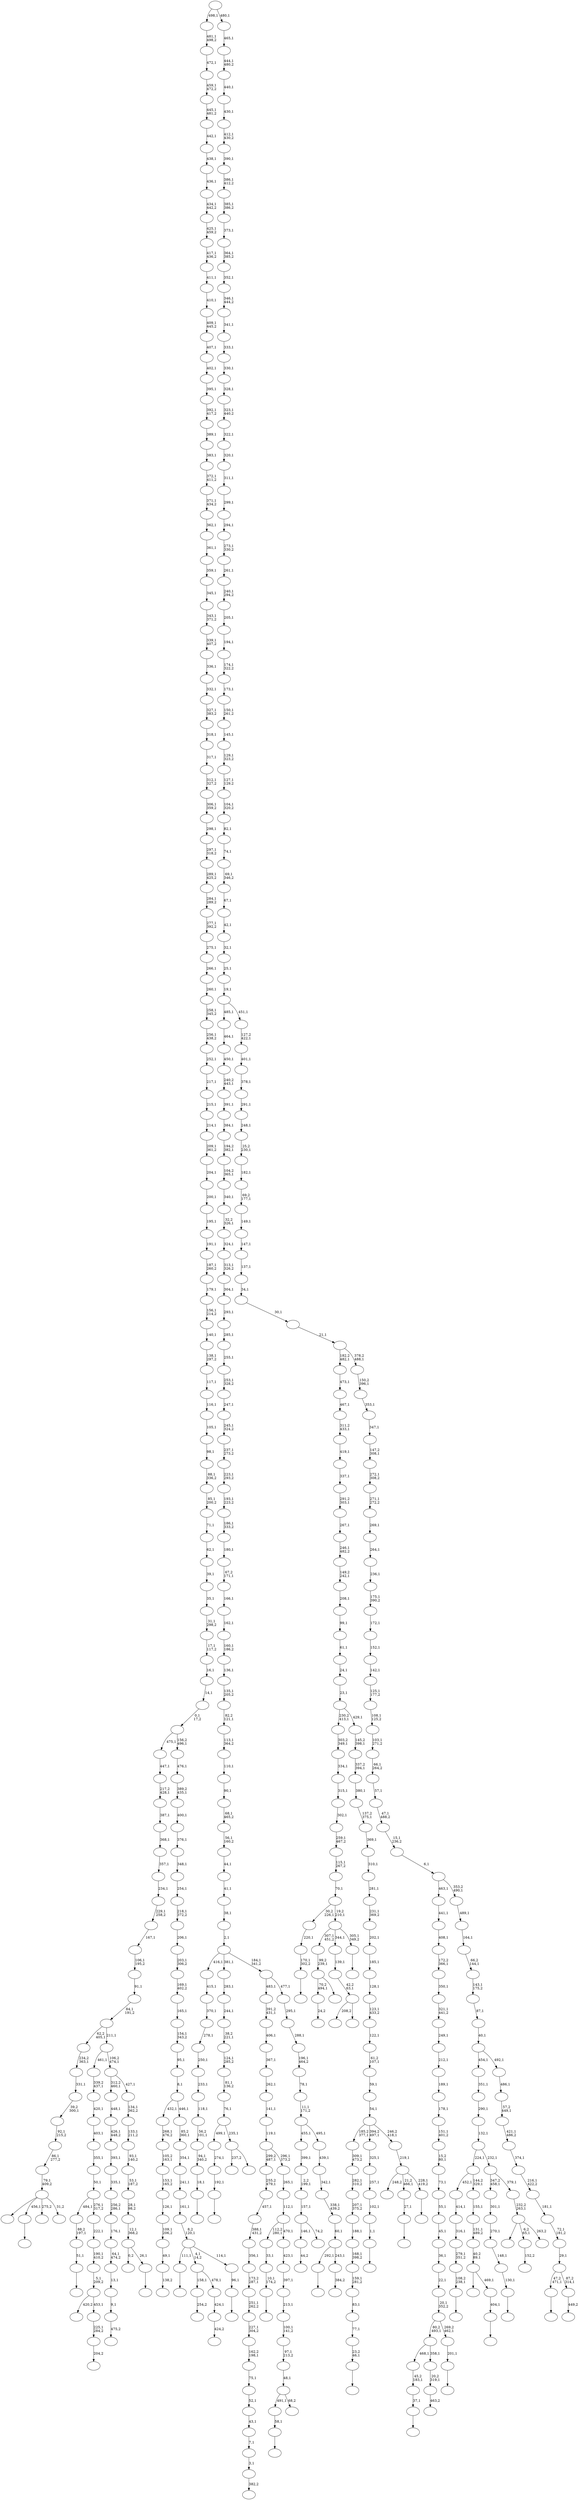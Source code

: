 digraph T {
	550 [label=""]
	549 [label=""]
	548 [label=""]
	547 [label=""]
	546 [label=""]
	545 [label=""]
	544 [label=""]
	543 [label=""]
	542 [label=""]
	541 [label=""]
	540 [label=""]
	539 [label=""]
	538 [label=""]
	537 [label=""]
	536 [label=""]
	535 [label=""]
	534 [label=""]
	533 [label=""]
	532 [label=""]
	531 [label=""]
	530 [label=""]
	529 [label=""]
	528 [label=""]
	527 [label=""]
	526 [label=""]
	525 [label=""]
	524 [label=""]
	523 [label=""]
	522 [label=""]
	521 [label=""]
	520 [label=""]
	519 [label=""]
	518 [label=""]
	517 [label=""]
	516 [label=""]
	515 [label=""]
	514 [label=""]
	513 [label=""]
	512 [label=""]
	511 [label=""]
	510 [label=""]
	509 [label=""]
	508 [label=""]
	507 [label=""]
	506 [label=""]
	505 [label=""]
	504 [label=""]
	503 [label=""]
	502 [label=""]
	501 [label=""]
	500 [label=""]
	499 [label=""]
	498 [label=""]
	497 [label=""]
	496 [label=""]
	495 [label=""]
	494 [label=""]
	493 [label=""]
	492 [label=""]
	491 [label=""]
	490 [label=""]
	489 [label=""]
	488 [label=""]
	487 [label=""]
	486 [label=""]
	485 [label=""]
	484 [label=""]
	483 [label=""]
	482 [label=""]
	481 [label=""]
	480 [label=""]
	479 [label=""]
	478 [label=""]
	477 [label=""]
	476 [label=""]
	475 [label=""]
	474 [label=""]
	473 [label=""]
	472 [label=""]
	471 [label=""]
	470 [label=""]
	469 [label=""]
	468 [label=""]
	467 [label=""]
	466 [label=""]
	465 [label=""]
	464 [label=""]
	463 [label=""]
	462 [label=""]
	461 [label=""]
	460 [label=""]
	459 [label=""]
	458 [label=""]
	457 [label=""]
	456 [label=""]
	455 [label=""]
	454 [label=""]
	453 [label=""]
	452 [label=""]
	451 [label=""]
	450 [label=""]
	449 [label=""]
	448 [label=""]
	447 [label=""]
	446 [label=""]
	445 [label=""]
	444 [label=""]
	443 [label=""]
	442 [label=""]
	441 [label=""]
	440 [label=""]
	439 [label=""]
	438 [label=""]
	437 [label=""]
	436 [label=""]
	435 [label=""]
	434 [label=""]
	433 [label=""]
	432 [label=""]
	431 [label=""]
	430 [label=""]
	429 [label=""]
	428 [label=""]
	427 [label=""]
	426 [label=""]
	425 [label=""]
	424 [label=""]
	423 [label=""]
	422 [label=""]
	421 [label=""]
	420 [label=""]
	419 [label=""]
	418 [label=""]
	417 [label=""]
	416 [label=""]
	415 [label=""]
	414 [label=""]
	413 [label=""]
	412 [label=""]
	411 [label=""]
	410 [label=""]
	409 [label=""]
	408 [label=""]
	407 [label=""]
	406 [label=""]
	405 [label=""]
	404 [label=""]
	403 [label=""]
	402 [label=""]
	401 [label=""]
	400 [label=""]
	399 [label=""]
	398 [label=""]
	397 [label=""]
	396 [label=""]
	395 [label=""]
	394 [label=""]
	393 [label=""]
	392 [label=""]
	391 [label=""]
	390 [label=""]
	389 [label=""]
	388 [label=""]
	387 [label=""]
	386 [label=""]
	385 [label=""]
	384 [label=""]
	383 [label=""]
	382 [label=""]
	381 [label=""]
	380 [label=""]
	379 [label=""]
	378 [label=""]
	377 [label=""]
	376 [label=""]
	375 [label=""]
	374 [label=""]
	373 [label=""]
	372 [label=""]
	371 [label=""]
	370 [label=""]
	369 [label=""]
	368 [label=""]
	367 [label=""]
	366 [label=""]
	365 [label=""]
	364 [label=""]
	363 [label=""]
	362 [label=""]
	361 [label=""]
	360 [label=""]
	359 [label=""]
	358 [label=""]
	357 [label=""]
	356 [label=""]
	355 [label=""]
	354 [label=""]
	353 [label=""]
	352 [label=""]
	351 [label=""]
	350 [label=""]
	349 [label=""]
	348 [label=""]
	347 [label=""]
	346 [label=""]
	345 [label=""]
	344 [label=""]
	343 [label=""]
	342 [label=""]
	341 [label=""]
	340 [label=""]
	339 [label=""]
	338 [label=""]
	337 [label=""]
	336 [label=""]
	335 [label=""]
	334 [label=""]
	333 [label=""]
	332 [label=""]
	331 [label=""]
	330 [label=""]
	329 [label=""]
	328 [label=""]
	327 [label=""]
	326 [label=""]
	325 [label=""]
	324 [label=""]
	323 [label=""]
	322 [label=""]
	321 [label=""]
	320 [label=""]
	319 [label=""]
	318 [label=""]
	317 [label=""]
	316 [label=""]
	315 [label=""]
	314 [label=""]
	313 [label=""]
	312 [label=""]
	311 [label=""]
	310 [label=""]
	309 [label=""]
	308 [label=""]
	307 [label=""]
	306 [label=""]
	305 [label=""]
	304 [label=""]
	303 [label=""]
	302 [label=""]
	301 [label=""]
	300 [label=""]
	299 [label=""]
	298 [label=""]
	297 [label=""]
	296 [label=""]
	295 [label=""]
	294 [label=""]
	293 [label=""]
	292 [label=""]
	291 [label=""]
	290 [label=""]
	289 [label=""]
	288 [label=""]
	287 [label=""]
	286 [label=""]
	285 [label=""]
	284 [label=""]
	283 [label=""]
	282 [label=""]
	281 [label=""]
	280 [label=""]
	279 [label=""]
	278 [label=""]
	277 [label=""]
	276 [label=""]
	275 [label=""]
	274 [label=""]
	273 [label=""]
	272 [label=""]
	271 [label=""]
	270 [label=""]
	269 [label=""]
	268 [label=""]
	267 [label=""]
	266 [label=""]
	265 [label=""]
	264 [label=""]
	263 [label=""]
	262 [label=""]
	261 [label=""]
	260 [label=""]
	259 [label=""]
	258 [label=""]
	257 [label=""]
	256 [label=""]
	255 [label=""]
	254 [label=""]
	253 [label=""]
	252 [label=""]
	251 [label=""]
	250 [label=""]
	249 [label=""]
	248 [label=""]
	247 [label=""]
	246 [label=""]
	245 [label=""]
	244 [label=""]
	243 [label=""]
	242 [label=""]
	241 [label=""]
	240 [label=""]
	239 [label=""]
	238 [label=""]
	237 [label=""]
	236 [label=""]
	235 [label=""]
	234 [label=""]
	233 [label=""]
	232 [label=""]
	231 [label=""]
	230 [label=""]
	229 [label=""]
	228 [label=""]
	227 [label=""]
	226 [label=""]
	225 [label=""]
	224 [label=""]
	223 [label=""]
	222 [label=""]
	221 [label=""]
	220 [label=""]
	219 [label=""]
	218 [label=""]
	217 [label=""]
	216 [label=""]
	215 [label=""]
	214 [label=""]
	213 [label=""]
	212 [label=""]
	211 [label=""]
	210 [label=""]
	209 [label=""]
	208 [label=""]
	207 [label=""]
	206 [label=""]
	205 [label=""]
	204 [label=""]
	203 [label=""]
	202 [label=""]
	201 [label=""]
	200 [label=""]
	199 [label=""]
	198 [label=""]
	197 [label=""]
	196 [label=""]
	195 [label=""]
	194 [label=""]
	193 [label=""]
	192 [label=""]
	191 [label=""]
	190 [label=""]
	189 [label=""]
	188 [label=""]
	187 [label=""]
	186 [label=""]
	185 [label=""]
	184 [label=""]
	183 [label=""]
	182 [label=""]
	181 [label=""]
	180 [label=""]
	179 [label=""]
	178 [label=""]
	177 [label=""]
	176 [label=""]
	175 [label=""]
	174 [label=""]
	173 [label=""]
	172 [label=""]
	171 [label=""]
	170 [label=""]
	169 [label=""]
	168 [label=""]
	167 [label=""]
	166 [label=""]
	165 [label=""]
	164 [label=""]
	163 [label=""]
	162 [label=""]
	161 [label=""]
	160 [label=""]
	159 [label=""]
	158 [label=""]
	157 [label=""]
	156 [label=""]
	155 [label=""]
	154 [label=""]
	153 [label=""]
	152 [label=""]
	151 [label=""]
	150 [label=""]
	149 [label=""]
	148 [label=""]
	147 [label=""]
	146 [label=""]
	145 [label=""]
	144 [label=""]
	143 [label=""]
	142 [label=""]
	141 [label=""]
	140 [label=""]
	139 [label=""]
	138 [label=""]
	137 [label=""]
	136 [label=""]
	135 [label=""]
	134 [label=""]
	133 [label=""]
	132 [label=""]
	131 [label=""]
	130 [label=""]
	129 [label=""]
	128 [label=""]
	127 [label=""]
	126 [label=""]
	125 [label=""]
	124 [label=""]
	123 [label=""]
	122 [label=""]
	121 [label=""]
	120 [label=""]
	119 [label=""]
	118 [label=""]
	117 [label=""]
	116 [label=""]
	115 [label=""]
	114 [label=""]
	113 [label=""]
	112 [label=""]
	111 [label=""]
	110 [label=""]
	109 [label=""]
	108 [label=""]
	107 [label=""]
	106 [label=""]
	105 [label=""]
	104 [label=""]
	103 [label=""]
	102 [label=""]
	101 [label=""]
	100 [label=""]
	99 [label=""]
	98 [label=""]
	97 [label=""]
	96 [label=""]
	95 [label=""]
	94 [label=""]
	93 [label=""]
	92 [label=""]
	91 [label=""]
	90 [label=""]
	89 [label=""]
	88 [label=""]
	87 [label=""]
	86 [label=""]
	85 [label=""]
	84 [label=""]
	83 [label=""]
	82 [label=""]
	81 [label=""]
	80 [label=""]
	79 [label=""]
	78 [label=""]
	77 [label=""]
	76 [label=""]
	75 [label=""]
	74 [label=""]
	73 [label=""]
	72 [label=""]
	71 [label=""]
	70 [label=""]
	69 [label=""]
	68 [label=""]
	67 [label=""]
	66 [label=""]
	65 [label=""]
	64 [label=""]
	63 [label=""]
	62 [label=""]
	61 [label=""]
	60 [label=""]
	59 [label=""]
	58 [label=""]
	57 [label=""]
	56 [label=""]
	55 [label=""]
	54 [label=""]
	53 [label=""]
	52 [label=""]
	51 [label=""]
	50 [label=""]
	49 [label=""]
	48 [label=""]
	47 [label=""]
	46 [label=""]
	45 [label=""]
	44 [label=""]
	43 [label=""]
	42 [label=""]
	41 [label=""]
	40 [label=""]
	39 [label=""]
	38 [label=""]
	37 [label=""]
	36 [label=""]
	35 [label=""]
	34 [label=""]
	33 [label=""]
	32 [label=""]
	31 [label=""]
	30 [label=""]
	29 [label=""]
	28 [label=""]
	27 [label=""]
	26 [label=""]
	25 [label=""]
	24 [label=""]
	23 [label=""]
	22 [label=""]
	21 [label=""]
	20 [label=""]
	19 [label=""]
	18 [label=""]
	17 [label=""]
	16 [label=""]
	15 [label=""]
	14 [label=""]
	13 [label=""]
	12 [label=""]
	11 [label=""]
	10 [label=""]
	9 [label=""]
	8 [label=""]
	7 [label=""]
	6 [label=""]
	5 [label=""]
	4 [label=""]
	3 [label=""]
	2 [label=""]
	1 [label=""]
	0 [label=""]
	549 -> 550 [label="382,2"]
	548 -> 549 [label="3,1"]
	547 -> 548 [label="7,1"]
	546 -> 547 [label="43,1"]
	545 -> 546 [label="52,1"]
	544 -> 545 [label="75,1"]
	543 -> 544 [label="162,2\n198,1"]
	542 -> 543 [label="227,1\n304,2"]
	541 -> 542 [label="251,1\n262,2"]
	540 -> 541 [label="173,2\n287,1"]
	539 -> 540 [label="356,1"]
	538 -> 539 [label="388,1\n431,2"]
	537 -> 538 [label="457,1"]
	536 -> 537 [label="255,2\n479,1"]
	534 -> 535 [label="24,2"]
	532 -> 533 [label=""]
	531 -> 532 [label="10,1\n174,2"]
	530 -> 531 [label="33,1"]
	527 -> 528 [label=""]
	525 -> 526 [label=""]
	522 -> 523 [label=""]
	521 -> 522 [label="27,1"]
	519 -> 520 [label=""]
	518 -> 519 [label="37,1"]
	517 -> 518 [label="45,2\n183,1"]
	515 -> 516 [label="44,2"]
	513 -> 514 [label=""]
	512 -> 513 [label="108,2\n238,1"]
	511 -> 512 [label="279,1\n351,2"]
	510 -> 511 [label="316,1"]
	509 -> 510 [label="414,1"]
	505 -> 506 [label="254,2"]
	502 -> 503 [label="138,2"]
	501 -> 502 [label="49,1"]
	500 -> 501 [label="109,1\n206,2"]
	499 -> 500 [label="126,1"]
	498 -> 499 [label="153,1\n165,2"]
	497 -> 498 [label="105,2\n163,1"]
	496 -> 497 [label="268,1\n476,2"]
	494 -> 495 [label=""]
	493 -> 494 [label="130,1"]
	492 -> 493 [label="148,1"]
	491 -> 492 [label="270,1"]
	490 -> 491 [label="301,1"]
	488 -> 534 [label="70,2\n494,1"]
	488 -> 489 [label=""]
	487 -> 488 [label="99,2\n239,1"]
	485 -> 486 [label=""]
	483 -> 484 [label=""]
	481 -> 515 [label="146,1"]
	481 -> 482 [label="74,2"]
	480 -> 481 [label="157,1"]
	479 -> 480 [label="2,2\n199,1"]
	478 -> 479 [label="399,1"]
	475 -> 476 [label=""]
	474 -> 475 [label="51,1"]
	473 -> 474 [label="88,2\n197,1"]
	471 -> 472 [label=""]
	470 -> 471 [label="23,2\n46,1"]
	469 -> 470 [label="77,1"]
	468 -> 469 [label="83,1"]
	467 -> 468 [label="159,1\n281,2"]
	466 -> 467 [label="168,1\n398,2"]
	465 -> 466 [label="188,1"]
	464 -> 465 [label="207,1\n375,2"]
	463 -> 464 [label="282,1\n310,2"]
	462 -> 463 [label="309,1\n473,2"]
	460 -> 461 [label="463,2"]
	459 -> 460 [label="20,2\n319,1"]
	458 -> 517 [label="468,1"]
	458 -> 459 [label="358,1"]
	455 -> 456 [label=""]
	454 -> 455 [label="201,1"]
	453 -> 458 [label="80,2\n493,1"]
	453 -> 454 [label="269,2\n462,1"]
	452 -> 453 [label="20,1\n352,2"]
	451 -> 452 [label="22,1"]
	450 -> 451 [label="36,1"]
	449 -> 450 [label="45,1"]
	448 -> 449 [label="55,1"]
	447 -> 448 [label="73,1"]
	446 -> 447 [label="15,2\n80,1"]
	445 -> 446 [label="151,1\n401,2"]
	444 -> 445 [label="178,1"]
	443 -> 444 [label="189,1"]
	442 -> 443 [label="212,1"]
	441 -> 442 [label="249,1"]
	440 -> 441 [label="321,1\n441,2"]
	439 -> 440 [label="350,1"]
	438 -> 439 [label="172,2\n366,1"]
	437 -> 438 [label="408,1"]
	436 -> 437 [label="441,1"]
	434 -> 508 [label=""]
	434 -> 485 [label="456,1"]
	434 -> 457 [label="275,2"]
	434 -> 435 [label="31,2"]
	433 -> 434 [label="79,1\n409,2"]
	432 -> 433 [label="86,1\n277,2"]
	431 -> 432 [label="92,1\n215,2"]
	430 -> 431 [label="39,2\n300,1"]
	429 -> 430 [label="331,1"]
	428 -> 429 [label="234,2\n363,1"]
	426 -> 427 [label=""]
	425 -> 426 [label="1,1"]
	424 -> 425 [label="102,1"]
	423 -> 424 [label="257,1"]
	422 -> 423 [label="325,1"]
	420 -> 421 [label="475,2"]
	419 -> 420 [label="9,1"]
	418 -> 419 [label="13,1"]
	417 -> 418 [label="64,1\n474,2"]
	416 -> 417 [label="176,1"]
	415 -> 416 [label="256,2\n286,1"]
	414 -> 415 [label="335,1"]
	413 -> 414 [label="393,1"]
	412 -> 413 [label="426,1\n448,2"]
	411 -> 412 [label="448,1"]
	409 -> 410 [label=""]
	408 -> 409 [label="58,1"]
	406 -> 407 [label=""]
	405 -> 406 [label="192,1"]
	404 -> 405 [label="274,1"]
	402 -> 403 [label=""]
	401 -> 402 [label="18,1"]
	400 -> 401 [label="94,1\n340,2"]
	399 -> 400 [label="56,2\n101,1"]
	398 -> 399 [label="118,1"]
	397 -> 398 [label="233,1"]
	396 -> 397 [label="250,1"]
	395 -> 396 [label="278,1"]
	394 -> 395 [label="370,1"]
	393 -> 394 [label="415,1"]
	391 -> 392 [label=""]
	390 -> 391 [label="404,1"]
	389 -> 507 [label=""]
	389 -> 390 [label="469,1"]
	388 -> 389 [label="40,2\n89,1"]
	387 -> 388 [label="131,1\n489,2"]
	386 -> 387 [label="155,1"]
	385 -> 509 [label="452,1"]
	385 -> 386 [label="144,2\n329,1"]
	382 -> 477 [label="237,2"]
	382 -> 383 [label=""]
	381 -> 404 [label="499,1"]
	381 -> 382 [label="235,1"]
	380 -> 381 [label="76,1"]
	379 -> 380 [label="81,1\n136,2"]
	378 -> 379 [label="124,1\n285,2"]
	377 -> 378 [label="38,2\n221,1"]
	376 -> 377 [label="244,1"]
	375 -> 376 [label="283,1"]
	373 -> 504 [label="208,2"]
	373 -> 374 [label=""]
	372 -> 373 [label="42,2\n63,1"]
	371 -> 372 [label="139,1"]
	369 -> 370 [label=""]
	368 -> 369 [label="170,1\n302,2"]
	367 -> 368 [label="220,1"]
	365 -> 366 [label="152,2"]
	363 -> 408 [label="491,1"]
	363 -> 364 [label="68,2"]
	362 -> 363 [label="48,1"]
	361 -> 362 [label="97,1\n213,2"]
	360 -> 361 [label="100,1\n141,2"]
	359 -> 360 [label="213,1"]
	358 -> 359 [label="397,1"]
	357 -> 358 [label="423,1"]
	356 -> 530 [label="112,2\n280,1"]
	356 -> 357 [label="470,1"]
	355 -> 356 [label="112,1"]
	354 -> 355 [label="265,1"]
	353 -> 536 [label="299,2\n487,1"]
	353 -> 354 [label="296,1\n373,2"]
	352 -> 353 [label="119,1"]
	351 -> 352 [label="141,1"]
	350 -> 351 [label="262,1"]
	349 -> 350 [label="367,1"]
	348 -> 349 [label="406,1"]
	347 -> 348 [label="391,2\n431,1"]
	345 -> 346 [label=""]
	344 -> 487 [label="307,1\n451,2"]
	344 -> 371 [label="344,1"]
	344 -> 345 [label="305,1\n349,2"]
	343 -> 367 [label="30,2\n226,1"]
	343 -> 344 [label="19,2\n210,1"]
	342 -> 343 [label="70,1"]
	341 -> 342 [label="115,1\n267,2"]
	340 -> 341 [label="259,1\n467,2"]
	339 -> 340 [label="302,1"]
	338 -> 339 [label="315,1"]
	337 -> 338 [label="334,1"]
	336 -> 337 [label="303,2\n349,1"]
	333 -> 334 [label="204,2"]
	332 -> 333 [label="225,1\n284,2"]
	331 -> 335 [label="420,2"]
	331 -> 332 [label="453,1"]
	330 -> 331 [label="5,1\n209,2"]
	329 -> 330 [label="190,1\n410,2"]
	328 -> 329 [label="222,1"]
	327 -> 473 [label="484,1"]
	327 -> 328 [label="276,1\n317,2"]
	326 -> 327 [label="50,1"]
	325 -> 326 [label="355,1"]
	324 -> 325 [label="403,1"]
	323 -> 324 [label="420,1"]
	322 -> 323 [label="339,2\n437,1"]
	320 -> 321 [label="424,2"]
	319 -> 320 [label="424,1"]
	318 -> 505 [label="158,1"]
	318 -> 319 [label="478,1"]
	316 -> 317 [label=""]
	315 -> 529 [label="0,2"]
	315 -> 316 [label="26,1"]
	314 -> 315 [label="12,1\n368,2"]
	313 -> 314 [label="28,1\n98,2"]
	312 -> 313 [label="53,1\n187,2"]
	311 -> 312 [label="93,1\n140,2"]
	310 -> 311 [label="133,1\n211,2"]
	309 -> 310 [label="134,1\n362,2"]
	308 -> 411 [label="312,2\n460,1"]
	308 -> 309 [label="427,1"]
	307 -> 322 [label="461,1"]
	307 -> 308 [label="106,2\n474,1"]
	306 -> 428 [label="62,2\n405,1"]
	306 -> 307 [label="211,1"]
	305 -> 306 [label="84,1\n191,2"]
	304 -> 305 [label="91,1"]
	303 -> 304 [label="106,1\n195,2"]
	302 -> 303 [label="167,1"]
	301 -> 302 [label="229,1\n258,2"]
	300 -> 301 [label="234,1"]
	299 -> 300 [label="357,1"]
	298 -> 299 [label="368,1"]
	297 -> 298 [label="387,1"]
	296 -> 297 [label="217,2\n428,1"]
	295 -> 296 [label="447,1"]
	293 -> 384 [label=""]
	293 -> 365 [label="6,2\n65,1"]
	293 -> 294 [label="263,2"]
	292 -> 293 [label="232,2\n263,1"]
	291 -> 490 [label="347,2\n458,1"]
	291 -> 292 [label="379,1"]
	290 -> 385 [label="224,1"]
	290 -> 291 [label="232,1"]
	289 -> 290 [label="132,1"]
	288 -> 289 [label="290,1"]
	287 -> 288 [label="351,1"]
	285 -> 286 [label="384,2"]
	284 -> 525 [label="292,1"]
	284 -> 285 [label="243,1"]
	283 -> 284 [label="60,1"]
	282 -> 283 [label="338,1\n439,2"]
	281 -> 282 [label="342,1"]
	280 -> 281 [label="439,1"]
	279 -> 478 [label="455,1"]
	279 -> 280 [label="495,1"]
	278 -> 279 [label="11,1\n171,2"]
	277 -> 278 [label="78,1"]
	276 -> 277 [label="196,1\n464,2"]
	275 -> 276 [label="288,1"]
	274 -> 275 [label="295,1"]
	273 -> 347 [label="483,1"]
	273 -> 274 [label="477,1"]
	272 -> 393 [label="416,1"]
	272 -> 375 [label="381,1"]
	272 -> 273 [label="184,1\n341,2"]
	271 -> 272 [label="2,1"]
	270 -> 271 [label="38,1"]
	269 -> 270 [label="41,1"]
	268 -> 269 [label="44,1"]
	267 -> 268 [label="56,1\n160,2"]
	266 -> 267 [label="68,1\n465,2"]
	265 -> 266 [label="90,1"]
	264 -> 265 [label="110,1"]
	263 -> 264 [label="113,1\n364,2"]
	262 -> 263 [label="82,2\n121,1"]
	261 -> 262 [label="135,1\n205,2"]
	260 -> 261 [label="136,1"]
	259 -> 260 [label="160,1\n186,2"]
	258 -> 259 [label="162,1"]
	257 -> 258 [label="166,1"]
	256 -> 257 [label="67,2\n171,1"]
	255 -> 256 [label="180,1"]
	254 -> 255 [label="186,1\n333,2"]
	253 -> 254 [label="193,1\n223,2"]
	252 -> 253 [label="223,1\n293,2"]
	251 -> 252 [label="237,1\n273,2"]
	250 -> 251 [label="245,1\n324,2"]
	249 -> 250 [label="247,1"]
	248 -> 249 [label="253,1\n328,2"]
	247 -> 248 [label="255,1"]
	246 -> 247 [label="285,1"]
	245 -> 246 [label="293,1"]
	244 -> 245 [label="304,1"]
	243 -> 244 [label="313,1\n326,2"]
	242 -> 243 [label="324,1"]
	241 -> 242 [label="32,2\n326,1"]
	240 -> 241 [label="340,1"]
	239 -> 240 [label="104,2\n365,1"]
	238 -> 239 [label="194,2\n382,1"]
	237 -> 238 [label="384,1"]
	236 -> 237 [label="391,1"]
	235 -> 236 [label="240,2\n443,1"]
	234 -> 235 [label="450,1"]
	233 -> 234 [label="464,1"]
	231 -> 232 [label=""]
	230 -> 524 [label="248,2"]
	230 -> 521 [label="21,2\n466,1"]
	230 -> 231 [label="228,1\n419,2"]
	229 -> 230 [label="219,1"]
	228 -> 462 [label="185,2\n377,1"]
	228 -> 422 [label="394,2\n497,1"]
	228 -> 229 [label="246,2\n418,1"]
	227 -> 228 [label="54,1"]
	226 -> 227 [label="59,1"]
	225 -> 226 [label="61,2\n107,1"]
	224 -> 225 [label="122,1"]
	223 -> 224 [label="123,1\n433,2"]
	222 -> 223 [label="128,1"]
	221 -> 222 [label="185,1"]
	220 -> 221 [label="202,1"]
	219 -> 220 [label="231,1\n369,2"]
	218 -> 219 [label="281,1"]
	217 -> 218 [label="310,1"]
	216 -> 217 [label="369,1"]
	215 -> 216 [label="137,2\n375,1"]
	214 -> 215 [label="380,1"]
	213 -> 214 [label="337,2\n394,1"]
	212 -> 213 [label="145,2\n398,1"]
	211 -> 336 [label="230,2\n413,1"]
	211 -> 212 [label="429,1"]
	210 -> 211 [label="23,1"]
	209 -> 210 [label="24,1"]
	208 -> 209 [label="61,1"]
	207 -> 208 [label="99,1"]
	206 -> 207 [label="208,1"]
	205 -> 206 [label="149,2\n242,1"]
	204 -> 205 [label="246,1\n482,2"]
	203 -> 204 [label="267,1"]
	202 -> 203 [label="291,2\n303,1"]
	201 -> 202 [label="337,1"]
	200 -> 201 [label="419,1"]
	199 -> 200 [label="311,2\n433,1"]
	198 -> 199 [label="467,1"]
	197 -> 198 [label="473,1"]
	195 -> 196 [label=""]
	194 -> 195 [label="96,1"]
	193 -> 527 [label="111,1"]
	193 -> 318 [label="4,1\n14,2"]
	193 -> 194 [label="114,1"]
	192 -> 193 [label="8,2\n120,1"]
	191 -> 192 [label="161,1"]
	190 -> 191 [label="241,1"]
	189 -> 190 [label="354,1"]
	188 -> 189 [label="85,2\n360,1"]
	187 -> 496 [label="432,1"]
	187 -> 188 [label="446,1"]
	186 -> 187 [label="8,1"]
	185 -> 186 [label="95,1"]
	184 -> 185 [label="154,1\n343,2"]
	183 -> 184 [label="165,1"]
	182 -> 183 [label="169,1\n402,2"]
	181 -> 182 [label="203,1\n306,2"]
	180 -> 181 [label="206,1"]
	179 -> 180 [label="218,1\n372,2"]
	178 -> 179 [label="254,1"]
	177 -> 178 [label="348,1"]
	176 -> 177 [label="376,1"]
	175 -> 176 [label="400,1"]
	174 -> 175 [label="389,2\n435,1"]
	173 -> 174 [label="476,1"]
	172 -> 295 [label="475,1"]
	172 -> 173 [label="156,2\n496,1"]
	171 -> 172 [label="0,1\n17,2"]
	170 -> 171 [label="14,1"]
	169 -> 170 [label="16,1"]
	168 -> 169 [label="17,1\n117,2"]
	167 -> 168 [label="31,1\n298,2"]
	166 -> 167 [label="35,1"]
	165 -> 166 [label="39,1"]
	164 -> 165 [label="62,1"]
	163 -> 164 [label="71,1"]
	162 -> 163 [label="85,1\n200,2"]
	161 -> 162 [label="88,1\n336,2"]
	160 -> 161 [label="98,1"]
	159 -> 160 [label="105,1"]
	158 -> 159 [label="116,1"]
	157 -> 158 [label="117,1"]
	156 -> 157 [label="138,1\n297,2"]
	155 -> 156 [label="140,1"]
	154 -> 155 [label="156,1\n214,2"]
	153 -> 154 [label="179,1"]
	152 -> 153 [label="187,1\n260,2"]
	151 -> 152 [label="191,1"]
	150 -> 151 [label="195,1"]
	149 -> 150 [label="200,1"]
	148 -> 149 [label="204,1"]
	147 -> 148 [label="209,1\n361,2"]
	146 -> 147 [label="214,1"]
	145 -> 146 [label="215,1"]
	144 -> 145 [label="217,1"]
	143 -> 144 [label="252,1"]
	142 -> 143 [label="256,1\n438,2"]
	141 -> 142 [label="258,1\n345,2"]
	140 -> 141 [label="260,1"]
	139 -> 140 [label="266,1"]
	138 -> 139 [label="275,1"]
	137 -> 138 [label="277,1\n392,2"]
	136 -> 137 [label="284,1\n289,2"]
	135 -> 136 [label="289,1\n425,2"]
	134 -> 135 [label="297,1\n318,2"]
	133 -> 134 [label="298,1"]
	132 -> 133 [label="306,1\n359,2"]
	131 -> 132 [label="312,1\n327,2"]
	130 -> 131 [label="317,1"]
	129 -> 130 [label="318,1"]
	128 -> 129 [label="327,1\n383,2"]
	127 -> 128 [label="332,1"]
	126 -> 127 [label="336,1"]
	125 -> 126 [label="339,1\n407,2"]
	124 -> 125 [label="343,1\n371,2"]
	123 -> 124 [label="345,1"]
	122 -> 123 [label="359,1"]
	121 -> 122 [label="361,1"]
	120 -> 121 [label="362,1"]
	119 -> 120 [label="371,1\n434,2"]
	118 -> 119 [label="372,1\n411,2"]
	117 -> 118 [label="383,1"]
	116 -> 117 [label="389,1"]
	115 -> 116 [label="392,1\n417,2"]
	114 -> 115 [label="395,1"]
	113 -> 114 [label="402,1"]
	112 -> 113 [label="407,1"]
	111 -> 112 [label="409,1\n445,2"]
	110 -> 111 [label="410,1"]
	109 -> 110 [label="411,1"]
	108 -> 109 [label="417,1\n436,2"]
	107 -> 108 [label="425,1\n459,2"]
	106 -> 107 [label="434,1\n442,2"]
	105 -> 106 [label="436,1"]
	104 -> 105 [label="438,1"]
	103 -> 104 [label="442,1"]
	102 -> 103 [label="445,1\n481,2"]
	101 -> 102 [label="459,1\n472,2"]
	100 -> 101 [label="472,1"]
	99 -> 100 [label="481,1\n498,2"]
	97 -> 98 [label="449,2"]
	96 -> 483 [label="47,2\n471,1"]
	96 -> 97 [label="87,2\n314,1"]
	95 -> 96 [label="29,1"]
	94 -> 95 [label="72,1\n181,2"]
	93 -> 94 [label="181,1"]
	92 -> 93 [label="216,1\n422,2"]
	91 -> 92 [label="374,1"]
	90 -> 91 [label="421,1\n486,2"]
	89 -> 90 [label="57,2\n449,1"]
	88 -> 89 [label="486,1"]
	87 -> 287 [label="454,1"]
	87 -> 88 [label="492,1"]
	86 -> 87 [label="40,1"]
	85 -> 86 [label="87,1"]
	84 -> 85 [label="143,1\n175,2"]
	83 -> 84 [label="66,2\n144,1"]
	82 -> 83 [label="164,1"]
	81 -> 82 [label="489,1"]
	80 -> 436 [label="463,1"]
	80 -> 81 [label="353,2\n490,1"]
	79 -> 80 [label="6,1"]
	78 -> 79 [label="15,1\n236,2"]
	77 -> 78 [label="47,1\n488,2"]
	76 -> 77 [label="57,1"]
	75 -> 76 [label="66,1\n264,2"]
	74 -> 75 [label="103,1\n271,2"]
	73 -> 74 [label="108,1\n125,2"]
	72 -> 73 [label="125,1\n177,2"]
	71 -> 72 [label="142,1"]
	70 -> 71 [label="152,1"]
	69 -> 70 [label="172,1"]
	68 -> 69 [label="175,1\n390,2"]
	67 -> 68 [label="236,1"]
	66 -> 67 [label="264,1"]
	65 -> 66 [label="269,1"]
	64 -> 65 [label="271,1\n272,2"]
	63 -> 64 [label="272,1\n308,2"]
	62 -> 63 [label="147,2\n308,1"]
	61 -> 62 [label="347,1"]
	60 -> 61 [label="353,1"]
	59 -> 60 [label="150,2\n396,1"]
	58 -> 197 [label="182,2\n482,1"]
	58 -> 59 [label="378,2\n488,1"]
	57 -> 58 [label="21,1"]
	56 -> 57 [label="30,1"]
	55 -> 56 [label="34,1"]
	54 -> 55 [label="137,1"]
	53 -> 54 [label="147,1"]
	52 -> 53 [label="149,1"]
	51 -> 52 [label="69,2\n177,1"]
	50 -> 51 [label="182,1"]
	49 -> 50 [label="25,2\n230,1"]
	48 -> 49 [label="248,1"]
	47 -> 48 [label="291,1"]
	46 -> 47 [label="378,1"]
	45 -> 46 [label="401,1"]
	44 -> 45 [label="127,2\n422,1"]
	43 -> 233 [label="485,1"]
	43 -> 44 [label="451,1"]
	42 -> 43 [label="19,1"]
	41 -> 42 [label="25,1"]
	40 -> 41 [label="32,1"]
	39 -> 40 [label="42,1"]
	38 -> 39 [label="67,1"]
	37 -> 38 [label="69,1\n346,2"]
	36 -> 37 [label="74,1"]
	35 -> 36 [label="82,1"]
	34 -> 35 [label="104,1\n320,2"]
	33 -> 34 [label="127,1\n129,2"]
	32 -> 33 [label="129,1\n323,2"]
	31 -> 32 [label="145,1"]
	30 -> 31 [label="150,1\n261,2"]
	29 -> 30 [label="173,1"]
	28 -> 29 [label="174,1\n322,2"]
	27 -> 28 [label="194,1"]
	26 -> 27 [label="205,1"]
	25 -> 26 [label="240,1\n294,2"]
	24 -> 25 [label="261,1"]
	23 -> 24 [label="273,1\n330,2"]
	22 -> 23 [label="294,1"]
	21 -> 22 [label="299,1"]
	20 -> 21 [label="311,1"]
	19 -> 20 [label="320,1"]
	18 -> 19 [label="322,1"]
	17 -> 18 [label="323,1\n440,2"]
	16 -> 17 [label="328,1"]
	15 -> 16 [label="330,1"]
	14 -> 15 [label="333,1"]
	13 -> 14 [label="341,1"]
	12 -> 13 [label="346,1\n444,2"]
	11 -> 12 [label="352,1"]
	10 -> 11 [label="364,1\n385,2"]
	9 -> 10 [label="373,1"]
	8 -> 9 [label="385,1\n386,2"]
	7 -> 8 [label="386,1\n412,2"]
	6 -> 7 [label="390,1"]
	5 -> 6 [label="412,1\n430,2"]
	4 -> 5 [label="430,1"]
	3 -> 4 [label="440,1"]
	2 -> 3 [label="444,1\n480,2"]
	1 -> 2 [label="465,1"]
	0 -> 99 [label="498,1"]
	0 -> 1 [label="480,1"]
}
